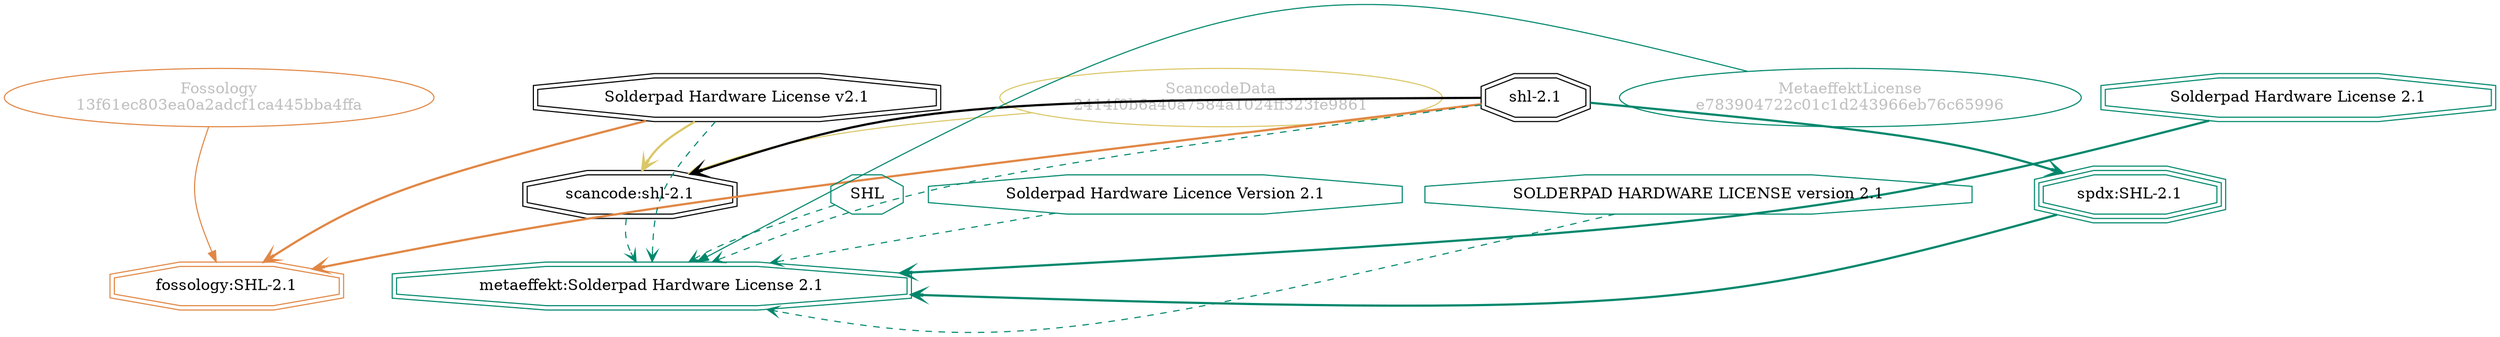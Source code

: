 strict digraph {
    node [shape=box];
    graph [splines=curved];
    23416 [label="ScancodeData\n2414f0b6a40a7584a1024ff323fe9861"
          ,fontcolor=gray
          ,color="#dac767"
          ,fillcolor="beige;1"
          ,shape=ellipse];
    23417 [label="scancode:shl-2.1"
          ,shape=doubleoctagon];
    23418 [label="shl-2.1"
          ,shape=doubleoctagon];
    23419 [label="Solderpad Hardware License v2.1"
          ,shape=doubleoctagon];
    28208 [label="Fossology\n13f61ec803ea0a2adcf1ca445bba4ffa"
          ,fontcolor=gray
          ,color="#e18745"
          ,fillcolor="beige;1"
          ,shape=ellipse];
    28209 [label="fossology:SHL-2.1"
          ,color="#e18745"
          ,shape=doubleoctagon];
    48347 [label="MetaeffektLicense\ne783904722c01c1d243966eb76c65996"
          ,fontcolor=gray
          ,color="#00876c"
          ,fillcolor="beige;1"
          ,shape=ellipse];
    48348 [label="metaeffekt:Solderpad Hardware License 2.1"
          ,color="#00876c"
          ,shape=doubleoctagon];
    48349 [label="Solderpad Hardware License 2.1"
          ,color="#00876c"
          ,shape=doubleoctagon];
    48350 [label="spdx:SHL-2.1"
          ,color="#00876c"
          ,shape=tripleoctagon];
    48351 [label=SHL
          ,color="#00876c"
          ,shape=octagon];
    48352 [label="Solderpad Hardware Licence Version 2.1"
          ,color="#00876c"
          ,shape=octagon];
    48353 [label="SOLDERPAD HARDWARE LICENSE version 2.1"
          ,color="#00876c"
          ,shape=octagon];
    23416 -> 23417 [weight=0.5
                   ,color="#dac767"];
    23417 -> 48348 [style=dashed
                   ,arrowhead=vee
                   ,weight=0.5
                   ,color="#00876c"];
    23418 -> 23417 [style=bold
                   ,arrowhead=vee
                   ,weight=0.7];
    23418 -> 28209 [style=bold
                   ,arrowhead=vee
                   ,weight=0.7
                   ,color="#e18745"];
    23418 -> 48348 [style=dashed
                   ,arrowhead=vee
                   ,weight=0.5
                   ,color="#00876c"];
    23418 -> 48350 [style=bold
                   ,arrowhead=vee
                   ,weight=0.7
                   ,color="#00876c"];
    23419 -> 23417 [style=bold
                   ,arrowhead=vee
                   ,weight=0.7
                   ,color="#dac767"];
    23419 -> 28209 [style=bold
                   ,arrowhead=vee
                   ,weight=0.7
                   ,color="#e18745"];
    23419 -> 48348 [style=dashed
                   ,arrowhead=vee
                   ,weight=0.5
                   ,color="#00876c"];
    28208 -> 28209 [weight=0.5
                   ,color="#e18745"];
    48347 -> 48348 [weight=0.5
                   ,color="#00876c"];
    48349 -> 48348 [style=bold
                   ,arrowhead=vee
                   ,weight=0.7
                   ,color="#00876c"];
    48350 -> 48348 [style=bold
                   ,arrowhead=vee
                   ,weight=0.7
                   ,color="#00876c"];
    48351 -> 48348 [style=dashed
                   ,arrowhead=vee
                   ,weight=0.5
                   ,color="#00876c"];
    48352 -> 48348 [style=dashed
                   ,arrowhead=vee
                   ,weight=0.5
                   ,color="#00876c"];
    48353 -> 48348 [style=dashed
                   ,arrowhead=vee
                   ,weight=0.5
                   ,color="#00876c"];
}
